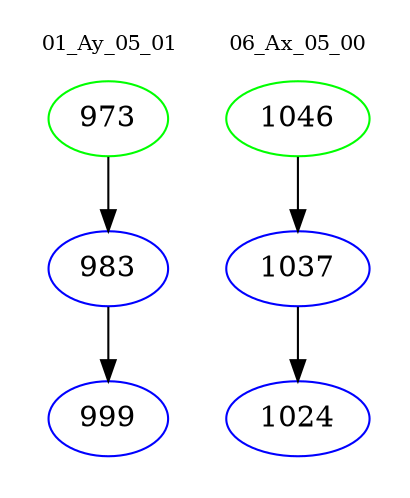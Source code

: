 digraph{
subgraph cluster_0 {
color = white
label = "01_Ay_05_01";
fontsize=10;
T0_973 [label="973", color="green"]
T0_973 -> T0_983 [color="black"]
T0_983 [label="983", color="blue"]
T0_983 -> T0_999 [color="black"]
T0_999 [label="999", color="blue"]
}
subgraph cluster_1 {
color = white
label = "06_Ax_05_00";
fontsize=10;
T1_1046 [label="1046", color="green"]
T1_1046 -> T1_1037 [color="black"]
T1_1037 [label="1037", color="blue"]
T1_1037 -> T1_1024 [color="black"]
T1_1024 [label="1024", color="blue"]
}
}
